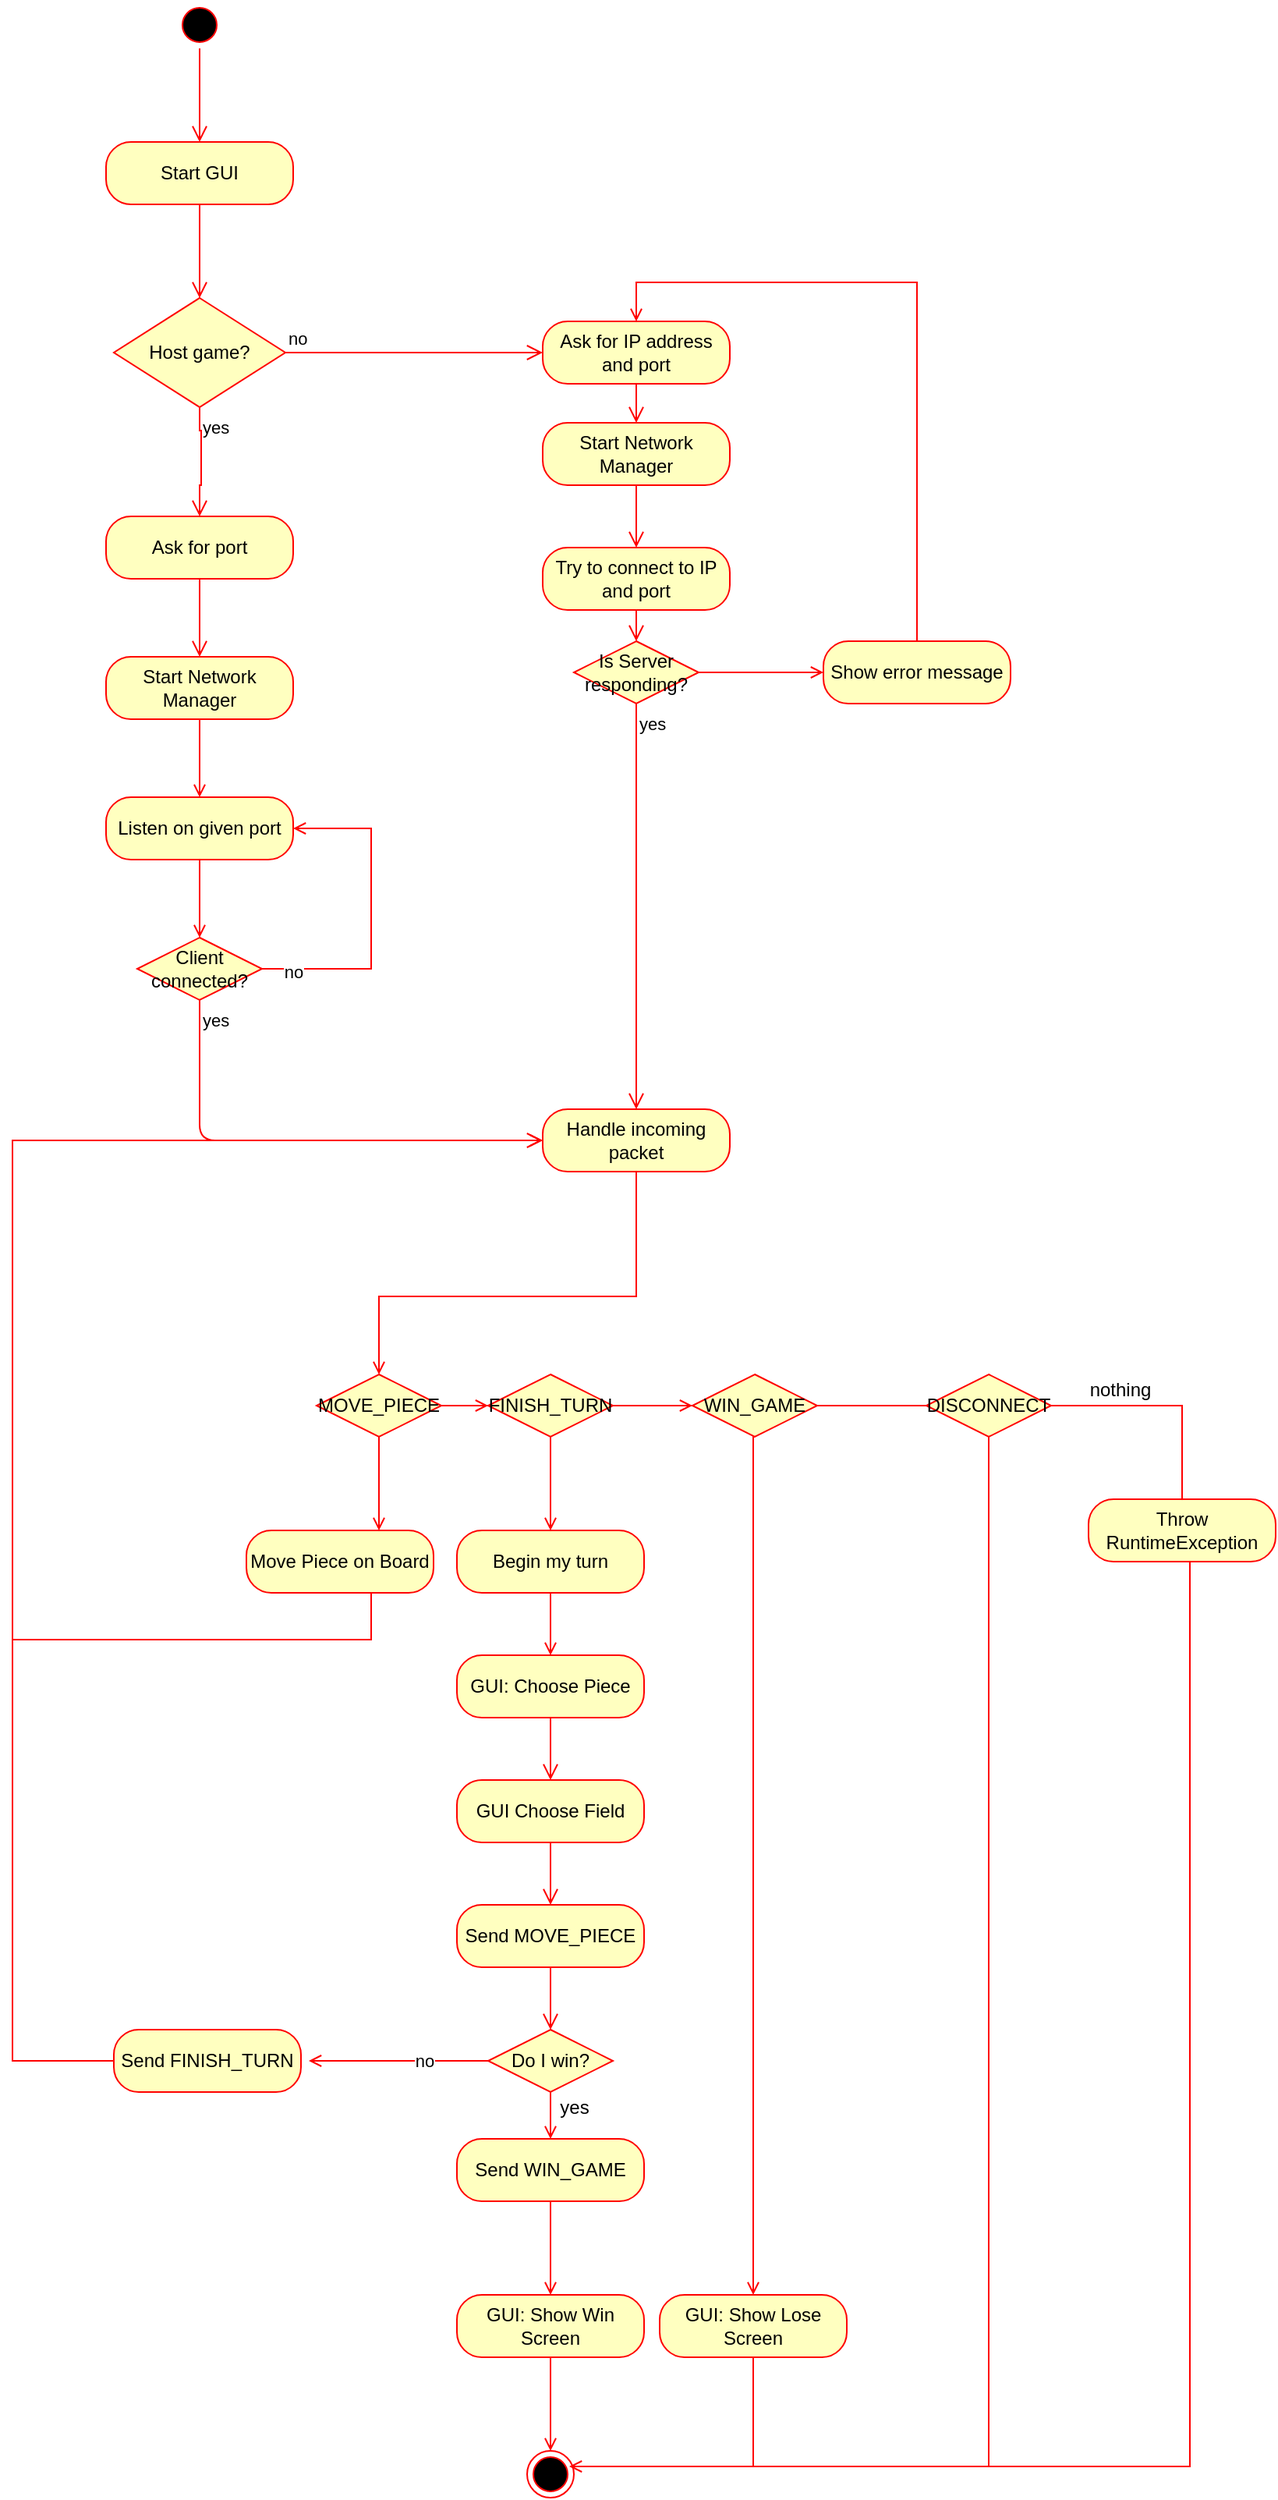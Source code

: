 <mxfile version="15.2.9" type="device"><diagram id="NnzVPqjJ8MZfZgNgAsYG" name="Page-1"><mxGraphModel dx="1145" dy="807" grid="1" gridSize="10" guides="1" tooltips="1" connect="1" arrows="1" fold="1" page="1" pageScale="1" pageWidth="827" pageHeight="1169" math="0" shadow="0"><root><mxCell id="0"/><mxCell id="1" parent="0"/><mxCell id="nHDjjQNSTYkKsxasLzJI-1" value="" style="ellipse;html=1;shape=startState;fillColor=#000000;strokeColor=#ff0000;" parent="1" vertex="1"><mxGeometry x="445" y="300" width="30" height="30" as="geometry"/></mxCell><mxCell id="nHDjjQNSTYkKsxasLzJI-2" value="" style="edgeStyle=orthogonalEdgeStyle;html=1;verticalAlign=bottom;endArrow=open;endSize=8;strokeColor=#ff0000;rounded=0;" parent="1" source="nHDjjQNSTYkKsxasLzJI-1" edge="1"><mxGeometry relative="1" as="geometry"><mxPoint x="460" y="390" as="targetPoint"/></mxGeometry></mxCell><mxCell id="nHDjjQNSTYkKsxasLzJI-3" value="" style="ellipse;html=1;shape=endState;fillColor=#000000;strokeColor=#ff0000;" parent="1" vertex="1"><mxGeometry x="670" y="1870" width="30" height="30" as="geometry"/></mxCell><mxCell id="nHDjjQNSTYkKsxasLzJI-4" value="Start GUI" style="rounded=1;whiteSpace=wrap;html=1;arcSize=40;fontColor=#000000;fillColor=#ffffc0;strokeColor=#ff0000;" parent="1" vertex="1"><mxGeometry x="400" y="390" width="120" height="40" as="geometry"/></mxCell><mxCell id="nHDjjQNSTYkKsxasLzJI-5" value="" style="edgeStyle=orthogonalEdgeStyle;html=1;verticalAlign=bottom;endArrow=open;endSize=8;strokeColor=#ff0000;rounded=0;" parent="1" source="nHDjjQNSTYkKsxasLzJI-4" edge="1"><mxGeometry relative="1" as="geometry"><mxPoint x="460" y="490" as="targetPoint"/></mxGeometry></mxCell><mxCell id="nHDjjQNSTYkKsxasLzJI-6" value="Host game?" style="rhombus;whiteSpace=wrap;html=1;fillColor=#ffffc0;strokeColor=#ff0000;" parent="1" vertex="1"><mxGeometry x="405" y="490" width="110" height="70" as="geometry"/></mxCell><mxCell id="nHDjjQNSTYkKsxasLzJI-7" value="no" style="edgeStyle=orthogonalEdgeStyle;html=1;align=left;verticalAlign=bottom;endArrow=open;endSize=8;strokeColor=#ff0000;rounded=0;entryX=0;entryY=0.5;entryDx=0;entryDy=0;" parent="1" source="nHDjjQNSTYkKsxasLzJI-6" target="nHDjjQNSTYkKsxasLzJI-24" edge="1"><mxGeometry x="-1" relative="1" as="geometry"><mxPoint x="610" y="525" as="targetPoint"/></mxGeometry></mxCell><mxCell id="nHDjjQNSTYkKsxasLzJI-8" value="yes" style="edgeStyle=orthogonalEdgeStyle;html=1;align=left;verticalAlign=top;endArrow=open;endSize=8;strokeColor=#ff0000;rounded=0;entryX=0.5;entryY=0;entryDx=0;entryDy=0;" parent="1" source="nHDjjQNSTYkKsxasLzJI-6" target="nHDjjQNSTYkKsxasLzJI-11" edge="1"><mxGeometry x="-1" relative="1" as="geometry"><mxPoint x="461" y="590" as="targetPoint"/><Array as="points"><mxPoint x="460" y="575"/><mxPoint x="461" y="575"/><mxPoint x="461" y="610"/><mxPoint x="460" y="610"/></Array></mxGeometry></mxCell><mxCell id="nHDjjQNSTYkKsxasLzJI-11" value="Ask for port" style="rounded=1;whiteSpace=wrap;html=1;arcSize=40;fontColor=#000000;fillColor=#ffffc0;strokeColor=#ff0000;" parent="1" vertex="1"><mxGeometry x="400" y="630" width="120" height="40" as="geometry"/></mxCell><mxCell id="nHDjjQNSTYkKsxasLzJI-12" value="" style="edgeStyle=orthogonalEdgeStyle;html=1;verticalAlign=bottom;endArrow=open;endSize=8;strokeColor=#ff0000;exitX=0.5;exitY=1;exitDx=0;exitDy=0;entryX=0.5;entryY=0;entryDx=0;entryDy=0;" parent="1" source="nHDjjQNSTYkKsxasLzJI-11" target="nHDjjQNSTYkKsxasLzJI-13" edge="1"><mxGeometry relative="1" as="geometry"><mxPoint x="460" y="840" as="targetPoint"/><Array as="points"/></mxGeometry></mxCell><mxCell id="nHDjjQNSTYkKsxasLzJI-17" style="edgeStyle=orthogonalEdgeStyle;rounded=0;orthogonalLoop=1;jettySize=auto;html=1;entryX=0.5;entryY=0;entryDx=0;entryDy=0;strokeColor=#FF0000;endArrow=open;endFill=0;" parent="1" source="nHDjjQNSTYkKsxasLzJI-13" target="nHDjjQNSTYkKsxasLzJI-15" edge="1"><mxGeometry relative="1" as="geometry"/></mxCell><mxCell id="nHDjjQNSTYkKsxasLzJI-13" value="Start Network Manager" style="rounded=1;whiteSpace=wrap;html=1;arcSize=40;fontColor=#000000;fillColor=#ffffc0;strokeColor=#ff0000;" parent="1" vertex="1"><mxGeometry x="400" y="720" width="120" height="40" as="geometry"/></mxCell><mxCell id="nHDjjQNSTYkKsxasLzJI-21" style="edgeStyle=orthogonalEdgeStyle;rounded=0;orthogonalLoop=1;jettySize=auto;html=1;entryX=0.5;entryY=0;entryDx=0;entryDy=0;endArrow=open;endFill=0;strokeColor=#FF0000;" parent="1" source="nHDjjQNSTYkKsxasLzJI-15" target="nHDjjQNSTYkKsxasLzJI-18" edge="1"><mxGeometry relative="1" as="geometry"/></mxCell><mxCell id="nHDjjQNSTYkKsxasLzJI-15" value="Listen on given port" style="rounded=1;whiteSpace=wrap;html=1;arcSize=40;fontColor=#000000;fillColor=#ffffc0;strokeColor=#ff0000;" parent="1" vertex="1"><mxGeometry x="400" y="810" width="120" height="40" as="geometry"/></mxCell><mxCell id="nHDjjQNSTYkKsxasLzJI-22" style="edgeStyle=orthogonalEdgeStyle;rounded=0;orthogonalLoop=1;jettySize=auto;html=1;endArrow=open;endFill=0;strokeColor=#FF0000;entryX=1;entryY=0.5;entryDx=0;entryDy=0;exitX=1;exitY=0.5;exitDx=0;exitDy=0;" parent="1" source="nHDjjQNSTYkKsxasLzJI-18" target="nHDjjQNSTYkKsxasLzJI-15" edge="1"><mxGeometry relative="1" as="geometry"><mxPoint x="590" y="830" as="targetPoint"/><Array as="points"><mxPoint x="570" y="920"/><mxPoint x="570" y="830"/></Array></mxGeometry></mxCell><mxCell id="nHDjjQNSTYkKsxasLzJI-23" value="&lt;div&gt;no&lt;/div&gt;" style="edgeLabel;html=1;align=center;verticalAlign=middle;resizable=0;points=[];" parent="nHDjjQNSTYkKsxasLzJI-22" vertex="1" connectable="0"><mxGeometry x="-0.809" y="-2" relative="1" as="geometry"><mxPoint as="offset"/></mxGeometry></mxCell><mxCell id="nHDjjQNSTYkKsxasLzJI-18" value="Client connected?" style="rhombus;whiteSpace=wrap;html=1;fillColor=#ffffc0;strokeColor=#ff0000;" parent="1" vertex="1"><mxGeometry x="420" y="900" width="80" height="40" as="geometry"/></mxCell><mxCell id="nHDjjQNSTYkKsxasLzJI-20" value="yes" style="edgeStyle=orthogonalEdgeStyle;html=1;align=left;verticalAlign=top;endArrow=open;endSize=8;strokeColor=#ff0000;entryX=0;entryY=0.5;entryDx=0;entryDy=0;" parent="1" source="nHDjjQNSTYkKsxasLzJI-18" target="nHDjjQNSTYkKsxasLzJI-37" edge="1"><mxGeometry x="-1" relative="1" as="geometry"><mxPoint x="460" y="1030" as="targetPoint"/><Array as="points"><mxPoint x="460" y="1030"/></Array></mxGeometry></mxCell><mxCell id="nHDjjQNSTYkKsxasLzJI-24" value="Ask for IP address and port" style="rounded=1;whiteSpace=wrap;html=1;arcSize=40;fontColor=#000000;fillColor=#ffffc0;strokeColor=#ff0000;" parent="1" vertex="1"><mxGeometry x="680" y="505" width="120" height="40" as="geometry"/></mxCell><mxCell id="nHDjjQNSTYkKsxasLzJI-25" value="" style="edgeStyle=orthogonalEdgeStyle;html=1;verticalAlign=bottom;endArrow=open;endSize=8;strokeColor=#ff0000;" parent="1" source="nHDjjQNSTYkKsxasLzJI-24" target="nHDjjQNSTYkKsxasLzJI-26" edge="1"><mxGeometry relative="1" as="geometry"><mxPoint x="740" y="590" as="targetPoint"/></mxGeometry></mxCell><mxCell id="nHDjjQNSTYkKsxasLzJI-26" value="Start Network Manager" style="rounded=1;whiteSpace=wrap;html=1;arcSize=40;fontColor=#000000;fillColor=#ffffc0;strokeColor=#ff0000;" parent="1" vertex="1"><mxGeometry x="680" y="570" width="120" height="40" as="geometry"/></mxCell><mxCell id="nHDjjQNSTYkKsxasLzJI-27" value="" style="edgeStyle=orthogonalEdgeStyle;html=1;verticalAlign=bottom;endArrow=open;endSize=8;strokeColor=#ff0000;" parent="1" source="nHDjjQNSTYkKsxasLzJI-26" target="nHDjjQNSTYkKsxasLzJI-28" edge="1"><mxGeometry relative="1" as="geometry"><mxPoint x="740" y="670" as="targetPoint"/></mxGeometry></mxCell><mxCell id="nHDjjQNSTYkKsxasLzJI-28" value="Try to connect to IP and port" style="rounded=1;whiteSpace=wrap;html=1;arcSize=40;fontColor=#000000;fillColor=#ffffc0;strokeColor=#ff0000;" parent="1" vertex="1"><mxGeometry x="680" y="650" width="120" height="40" as="geometry"/></mxCell><mxCell id="nHDjjQNSTYkKsxasLzJI-29" value="" style="edgeStyle=orthogonalEdgeStyle;html=1;verticalAlign=bottom;endArrow=open;endSize=8;strokeColor=#ff0000;" parent="1" source="nHDjjQNSTYkKsxasLzJI-28" target="nHDjjQNSTYkKsxasLzJI-30" edge="1"><mxGeometry relative="1" as="geometry"><mxPoint x="740" y="730" as="targetPoint"/></mxGeometry></mxCell><mxCell id="nHDjjQNSTYkKsxasLzJI-35" style="edgeStyle=orthogonalEdgeStyle;rounded=0;orthogonalLoop=1;jettySize=auto;html=1;entryX=0;entryY=0.5;entryDx=0;entryDy=0;endArrow=open;endFill=0;strokeColor=#FF0000;" parent="1" source="nHDjjQNSTYkKsxasLzJI-30" target="nHDjjQNSTYkKsxasLzJI-33" edge="1"><mxGeometry relative="1" as="geometry"/></mxCell><mxCell id="nHDjjQNSTYkKsxasLzJI-30" value="Is Server responding?" style="rhombus;whiteSpace=wrap;html=1;fillColor=#ffffc0;strokeColor=#ff0000;" parent="1" vertex="1"><mxGeometry x="700" y="710" width="80" height="40" as="geometry"/></mxCell><mxCell id="nHDjjQNSTYkKsxasLzJI-32" value="yes" style="edgeStyle=orthogonalEdgeStyle;html=1;align=left;verticalAlign=top;endArrow=open;endSize=8;strokeColor=#ff0000;entryX=0.5;entryY=0;entryDx=0;entryDy=0;" parent="1" source="nHDjjQNSTYkKsxasLzJI-30" target="nHDjjQNSTYkKsxasLzJI-37" edge="1"><mxGeometry x="-1" relative="1" as="geometry"><mxPoint x="740" y="980" as="targetPoint"/></mxGeometry></mxCell><mxCell id="nHDjjQNSTYkKsxasLzJI-36" style="edgeStyle=orthogonalEdgeStyle;rounded=0;orthogonalLoop=1;jettySize=auto;html=1;endArrow=open;endFill=0;strokeColor=#FF0000;entryX=0.5;entryY=0;entryDx=0;entryDy=0;" parent="1" source="nHDjjQNSTYkKsxasLzJI-33" target="nHDjjQNSTYkKsxasLzJI-24" edge="1"><mxGeometry relative="1" as="geometry"><mxPoint x="740" y="450" as="targetPoint"/><Array as="points"><mxPoint x="920" y="480"/><mxPoint x="740" y="480"/></Array></mxGeometry></mxCell><mxCell id="nHDjjQNSTYkKsxasLzJI-33" value="Show error message" style="rounded=1;whiteSpace=wrap;html=1;arcSize=40;fontColor=#000000;fillColor=#ffffc0;strokeColor=#ff0000;" parent="1" vertex="1"><mxGeometry x="860" y="710" width="120" height="40" as="geometry"/></mxCell><mxCell id="nHDjjQNSTYkKsxasLzJI-66" style="edgeStyle=orthogonalEdgeStyle;rounded=0;orthogonalLoop=1;jettySize=auto;html=1;endArrow=open;endFill=0;strokeColor=#FF0000;entryX=0.5;entryY=0;entryDx=0;entryDy=0;" parent="1" source="nHDjjQNSTYkKsxasLzJI-37" target="nHDjjQNSTYkKsxasLzJI-45" edge="1"><mxGeometry relative="1" as="geometry"><mxPoint x="740" y="1130" as="targetPoint"/><Array as="points"><mxPoint x="740" y="1130"/><mxPoint x="575" y="1130"/></Array></mxGeometry></mxCell><mxCell id="nHDjjQNSTYkKsxasLzJI-37" value="Handle incoming packet" style="rounded=1;whiteSpace=wrap;html=1;arcSize=40;fontColor=#000000;fillColor=#ffffc0;strokeColor=#ff0000;" parent="1" vertex="1"><mxGeometry x="680" y="1010" width="120" height="40" as="geometry"/></mxCell><mxCell id="nHDjjQNSTYkKsxasLzJI-57" value="" style="edgeStyle=orthogonalEdgeStyle;rounded=0;orthogonalLoop=1;jettySize=auto;html=1;endArrow=open;endFill=0;strokeColor=#FF0000;" parent="1" source="nHDjjQNSTYkKsxasLzJI-45" target="nHDjjQNSTYkKsxasLzJI-48" edge="1"><mxGeometry relative="1" as="geometry"/></mxCell><mxCell id="nHDjjQNSTYkKsxasLzJI-86" style="edgeStyle=orthogonalEdgeStyle;rounded=0;orthogonalLoop=1;jettySize=auto;html=1;entryX=0.75;entryY=0;entryDx=0;entryDy=0;endArrow=open;endFill=0;strokeColor=#FF0000;" parent="1" edge="1"><mxGeometry relative="1" as="geometry"><mxPoint x="575" y="1217.5" as="sourcePoint"/><mxPoint x="575" y="1280" as="targetPoint"/><Array as="points"><mxPoint x="575" y="1230"/><mxPoint x="575" y="1230"/></Array></mxGeometry></mxCell><mxCell id="nHDjjQNSTYkKsxasLzJI-45" value="MOVE_PIECE" style="rhombus;whiteSpace=wrap;html=1;fillColor=#ffffc0;strokeColor=#ff0000;" parent="1" vertex="1"><mxGeometry x="535" y="1180" width="80" height="40" as="geometry"/></mxCell><mxCell id="nHDjjQNSTYkKsxasLzJI-59" value="" style="edgeStyle=orthogonalEdgeStyle;rounded=0;orthogonalLoop=1;jettySize=auto;html=1;endArrow=open;endFill=0;strokeColor=#FF0000;" parent="1" source="nHDjjQNSTYkKsxasLzJI-48" target="nHDjjQNSTYkKsxasLzJI-50" edge="1"><mxGeometry relative="1" as="geometry"/></mxCell><mxCell id="nHDjjQNSTYkKsxasLzJI-75" style="edgeStyle=orthogonalEdgeStyle;rounded=0;orthogonalLoop=1;jettySize=auto;html=1;entryX=0.5;entryY=0;entryDx=0;entryDy=0;endArrow=open;endFill=0;strokeColor=#FF0000;" parent="1" source="nHDjjQNSTYkKsxasLzJI-48" target="nHDjjQNSTYkKsxasLzJI-73" edge="1"><mxGeometry relative="1" as="geometry"/></mxCell><mxCell id="nHDjjQNSTYkKsxasLzJI-48" value="FINISH_TURN" style="rhombus;whiteSpace=wrap;html=1;fillColor=#ffffc0;strokeColor=#ff0000;" parent="1" vertex="1"><mxGeometry x="645" y="1180" width="80" height="40" as="geometry"/></mxCell><mxCell id="nHDjjQNSTYkKsxasLzJI-110" style="edgeStyle=orthogonalEdgeStyle;rounded=0;orthogonalLoop=1;jettySize=auto;html=1;endArrow=open;endFill=0;strokeColor=#FF0000;exitX=0.5;exitY=1;exitDx=0;exitDy=0;" parent="1" source="nHDjjQNSTYkKsxasLzJI-50" edge="1"><mxGeometry relative="1" as="geometry"><mxPoint x="830" y="1260" as="sourcePoint"/><mxPoint x="815" y="1770" as="targetPoint"/><Array as="points"><mxPoint x="815" y="1220"/></Array></mxGeometry></mxCell><mxCell id="nHDjjQNSTYkKsxasLzJI-113" value="" style="edgeStyle=orthogonalEdgeStyle;rounded=0;orthogonalLoop=1;jettySize=auto;html=1;endArrow=none;endFill=0;strokeColor=#FF0000;" parent="1" source="nHDjjQNSTYkKsxasLzJI-50" target="nHDjjQNSTYkKsxasLzJI-51" edge="1"><mxGeometry relative="1" as="geometry"/></mxCell><mxCell id="nHDjjQNSTYkKsxasLzJI-50" value="WIN_GAME" style="rhombus;whiteSpace=wrap;html=1;fillColor=#ffffc0;strokeColor=#ff0000;" parent="1" vertex="1"><mxGeometry x="776" y="1180" width="80" height="40" as="geometry"/></mxCell><mxCell id="nHDjjQNSTYkKsxasLzJI-114" style="edgeStyle=orthogonalEdgeStyle;rounded=0;orthogonalLoop=1;jettySize=auto;html=1;endArrow=none;endFill=0;strokeColor=#FF0000;" parent="1" source="nHDjjQNSTYkKsxasLzJI-51" edge="1"><mxGeometry relative="1" as="geometry"><mxPoint x="966" y="1880" as="targetPoint"/></mxGeometry></mxCell><mxCell id="nHDjjQNSTYkKsxasLzJI-116" style="edgeStyle=orthogonalEdgeStyle;rounded=0;orthogonalLoop=1;jettySize=auto;html=1;endArrow=none;endFill=0;strokeColor=#FF0000;entryX=0.5;entryY=0;entryDx=0;entryDy=0;" parent="1" source="nHDjjQNSTYkKsxasLzJI-51" target="nHDjjQNSTYkKsxasLzJI-117" edge="1"><mxGeometry relative="1" as="geometry"><mxPoint x="1070" y="1200" as="targetPoint"/></mxGeometry></mxCell><mxCell id="nHDjjQNSTYkKsxasLzJI-51" value="DISCONNECT" style="rhombus;whiteSpace=wrap;html=1;fillColor=#ffffc0;strokeColor=#ff0000;" parent="1" vertex="1"><mxGeometry x="926" y="1180" width="80" height="40" as="geometry"/></mxCell><mxCell id="nHDjjQNSTYkKsxasLzJI-76" style="edgeStyle=orthogonalEdgeStyle;rounded=0;orthogonalLoop=1;jettySize=auto;html=1;endArrow=none;endFill=0;strokeColor=#FF0000;" parent="1" source="nHDjjQNSTYkKsxasLzJI-70" edge="1"><mxGeometry relative="1" as="geometry"><mxPoint x="340" y="1350" as="targetPoint"/><Array as="points"><mxPoint x="570" y="1350"/></Array></mxGeometry></mxCell><mxCell id="nHDjjQNSTYkKsxasLzJI-70" value="Move Piece on Board" style="rounded=1;whiteSpace=wrap;html=1;arcSize=40;fontColor=#000000;fillColor=#ffffc0;strokeColor=#ff0000;" parent="1" vertex="1"><mxGeometry x="490" y="1280" width="120" height="40" as="geometry"/></mxCell><mxCell id="nHDjjQNSTYkKsxasLzJI-85" value="" style="edgeStyle=orthogonalEdgeStyle;rounded=0;orthogonalLoop=1;jettySize=auto;html=1;endArrow=open;endFill=0;strokeColor=#FF0000;" parent="1" source="nHDjjQNSTYkKsxasLzJI-73" target="nHDjjQNSTYkKsxasLzJI-77" edge="1"><mxGeometry relative="1" as="geometry"/></mxCell><mxCell id="nHDjjQNSTYkKsxasLzJI-73" value="Begin my turn" style="rounded=1;whiteSpace=wrap;html=1;arcSize=40;fontColor=#000000;fillColor=#ffffc0;strokeColor=#ff0000;" parent="1" vertex="1"><mxGeometry x="625" y="1280" width="120" height="40" as="geometry"/></mxCell><mxCell id="nHDjjQNSTYkKsxasLzJI-77" value="GUI: Choose Piece" style="rounded=1;whiteSpace=wrap;html=1;arcSize=40;fontColor=#000000;fillColor=#ffffc0;strokeColor=#ff0000;" parent="1" vertex="1"><mxGeometry x="625" y="1360" width="120" height="40" as="geometry"/></mxCell><mxCell id="nHDjjQNSTYkKsxasLzJI-78" value="" style="edgeStyle=orthogonalEdgeStyle;html=1;verticalAlign=bottom;endArrow=open;endSize=8;strokeColor=#ff0000;" parent="1" source="nHDjjQNSTYkKsxasLzJI-77" target="nHDjjQNSTYkKsxasLzJI-79" edge="1"><mxGeometry relative="1" as="geometry"><mxPoint x="685" y="1460" as="targetPoint"/></mxGeometry></mxCell><mxCell id="nHDjjQNSTYkKsxasLzJI-79" value="GUI Choose Field" style="rounded=1;whiteSpace=wrap;html=1;arcSize=40;fontColor=#000000;fillColor=#ffffc0;strokeColor=#ff0000;" parent="1" vertex="1"><mxGeometry x="625" y="1440" width="120" height="40" as="geometry"/></mxCell><mxCell id="nHDjjQNSTYkKsxasLzJI-80" value="" style="edgeStyle=orthogonalEdgeStyle;html=1;verticalAlign=bottom;endArrow=open;endSize=8;strokeColor=#ff0000;" parent="1" source="nHDjjQNSTYkKsxasLzJI-79" target="nHDjjQNSTYkKsxasLzJI-81" edge="1"><mxGeometry relative="1" as="geometry"><mxPoint x="685" y="1540" as="targetPoint"/></mxGeometry></mxCell><mxCell id="nHDjjQNSTYkKsxasLzJI-81" value="Send MOVE_PIECE" style="rounded=1;whiteSpace=wrap;html=1;arcSize=40;fontColor=#000000;fillColor=#ffffc0;strokeColor=#ff0000;" parent="1" vertex="1"><mxGeometry x="625" y="1520" width="120" height="40" as="geometry"/></mxCell><mxCell id="nHDjjQNSTYkKsxasLzJI-82" value="" style="edgeStyle=orthogonalEdgeStyle;html=1;verticalAlign=bottom;endArrow=open;endSize=8;strokeColor=#ff0000;" parent="1" source="nHDjjQNSTYkKsxasLzJI-81" edge="1"><mxGeometry relative="1" as="geometry"><mxPoint x="685" y="1600" as="targetPoint"/></mxGeometry></mxCell><mxCell id="nHDjjQNSTYkKsxasLzJI-92" style="edgeStyle=orthogonalEdgeStyle;rounded=0;orthogonalLoop=1;jettySize=auto;html=1;entryX=0.5;entryY=0;entryDx=0;entryDy=0;endArrow=open;endFill=0;strokeColor=#FF0000;" parent="1" source="nHDjjQNSTYkKsxasLzJI-87" target="nHDjjQNSTYkKsxasLzJI-90" edge="1"><mxGeometry relative="1" as="geometry"><Array as="points"><mxPoint x="685" y="1650"/><mxPoint x="685" y="1650"/></Array></mxGeometry></mxCell><mxCell id="nHDjjQNSTYkKsxasLzJI-99" style="edgeStyle=orthogonalEdgeStyle;rounded=0;orthogonalLoop=1;jettySize=auto;html=1;endArrow=open;endFill=0;strokeColor=#FF0000;" parent="1" source="nHDjjQNSTYkKsxasLzJI-87" edge="1"><mxGeometry relative="1" as="geometry"><mxPoint x="530" y="1620" as="targetPoint"/></mxGeometry></mxCell><mxCell id="nHDjjQNSTYkKsxasLzJI-104" value="no" style="edgeLabel;html=1;align=center;verticalAlign=middle;resizable=0;points=[];" parent="nHDjjQNSTYkKsxasLzJI-99" vertex="1" connectable="0"><mxGeometry x="-0.287" relative="1" as="geometry"><mxPoint as="offset"/></mxGeometry></mxCell><mxCell id="nHDjjQNSTYkKsxasLzJI-87" value="Do I win?" style="rhombus;whiteSpace=wrap;html=1;fillColor=#ffffc0;strokeColor=#ff0000;" parent="1" vertex="1"><mxGeometry x="645" y="1600" width="80" height="40" as="geometry"/></mxCell><mxCell id="nHDjjQNSTYkKsxasLzJI-95" style="edgeStyle=orthogonalEdgeStyle;rounded=0;orthogonalLoop=1;jettySize=auto;html=1;entryX=0.5;entryY=0;entryDx=0;entryDy=0;endArrow=open;endFill=0;strokeColor=#FF0000;" parent="1" source="nHDjjQNSTYkKsxasLzJI-90" target="nHDjjQNSTYkKsxasLzJI-93" edge="1"><mxGeometry relative="1" as="geometry"/></mxCell><mxCell id="nHDjjQNSTYkKsxasLzJI-90" value="Send WIN_GAME" style="rounded=1;whiteSpace=wrap;html=1;arcSize=40;fontColor=#000000;fillColor=#ffffc0;strokeColor=#ff0000;" parent="1" vertex="1"><mxGeometry x="625" y="1670" width="120" height="40" as="geometry"/></mxCell><mxCell id="nHDjjQNSTYkKsxasLzJI-96" style="edgeStyle=orthogonalEdgeStyle;rounded=0;orthogonalLoop=1;jettySize=auto;html=1;entryX=0.5;entryY=0;entryDx=0;entryDy=0;endArrow=open;endFill=0;strokeColor=#FF0000;" parent="1" source="nHDjjQNSTYkKsxasLzJI-93" target="nHDjjQNSTYkKsxasLzJI-3" edge="1"><mxGeometry relative="1" as="geometry"/></mxCell><mxCell id="nHDjjQNSTYkKsxasLzJI-93" value="GUI: Show Win Screen" style="rounded=1;whiteSpace=wrap;html=1;arcSize=40;fontColor=#000000;fillColor=#ffffc0;strokeColor=#ff0000;" parent="1" vertex="1"><mxGeometry x="625" y="1770" width="120" height="40" as="geometry"/></mxCell><mxCell id="nHDjjQNSTYkKsxasLzJI-101" value="yes" style="text;html=1;align=center;verticalAlign=middle;resizable=0;points=[];autosize=1;strokeColor=none;" parent="1" vertex="1"><mxGeometry x="685" y="1640" width="30" height="20" as="geometry"/></mxCell><mxCell id="nHDjjQNSTYkKsxasLzJI-107" style="edgeStyle=orthogonalEdgeStyle;rounded=0;orthogonalLoop=1;jettySize=auto;html=1;endArrow=open;endFill=0;strokeColor=#FF0000;entryX=0;entryY=0.5;entryDx=0;entryDy=0;" parent="1" source="nHDjjQNSTYkKsxasLzJI-105" target="nHDjjQNSTYkKsxasLzJI-37" edge="1"><mxGeometry relative="1" as="geometry"><mxPoint x="620" y="1020" as="targetPoint"/><Array as="points"><mxPoint x="340" y="1620"/><mxPoint x="340" y="1030"/></Array></mxGeometry></mxCell><mxCell id="nHDjjQNSTYkKsxasLzJI-105" value="Send FINISH_TURN" style="rounded=1;whiteSpace=wrap;html=1;arcSize=40;fontColor=#000000;fillColor=#ffffc0;strokeColor=#ff0000;" parent="1" vertex="1"><mxGeometry x="405" y="1600" width="120" height="40" as="geometry"/></mxCell><mxCell id="nHDjjQNSTYkKsxasLzJI-111" style="edgeStyle=orthogonalEdgeStyle;rounded=0;orthogonalLoop=1;jettySize=auto;html=1;endArrow=none;endFill=0;strokeColor=#FF0000;" parent="1" source="nHDjjQNSTYkKsxasLzJI-108" edge="1"><mxGeometry relative="1" as="geometry"><mxPoint x="815" y="1880" as="targetPoint"/></mxGeometry></mxCell><mxCell id="nHDjjQNSTYkKsxasLzJI-108" value="GUI: Show Lose Screen" style="rounded=1;whiteSpace=wrap;html=1;arcSize=40;fontColor=#000000;fillColor=#ffffc0;strokeColor=#ff0000;" parent="1" vertex="1"><mxGeometry x="755" y="1770" width="120" height="40" as="geometry"/></mxCell><mxCell id="nHDjjQNSTYkKsxasLzJI-120" style="edgeStyle=orthogonalEdgeStyle;rounded=0;orthogonalLoop=1;jettySize=auto;html=1;endArrow=open;endFill=0;strokeColor=#FF0000;" parent="1" edge="1"><mxGeometry relative="1" as="geometry"><mxPoint x="697" y="1880" as="targetPoint"/><mxPoint x="1087" y="1300" as="sourcePoint"/><Array as="points"><mxPoint x="1095" y="1300"/><mxPoint x="1095" y="1880"/></Array></mxGeometry></mxCell><mxCell id="nHDjjQNSTYkKsxasLzJI-117" value="Throw RuntimeException" style="rounded=1;whiteSpace=wrap;html=1;arcSize=40;fontColor=#000000;fillColor=#ffffc0;strokeColor=#ff0000;" parent="1" vertex="1"><mxGeometry x="1030" y="1260" width="120" height="40" as="geometry"/></mxCell><mxCell id="nHDjjQNSTYkKsxasLzJI-119" value="nothing" style="text;html=1;align=center;verticalAlign=middle;resizable=0;points=[];autosize=1;strokeColor=none;" parent="1" vertex="1"><mxGeometry x="1020" y="1180" width="60" height="20" as="geometry"/></mxCell></root></mxGraphModel></diagram></mxfile>